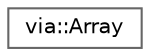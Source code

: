digraph "Graphical Class Hierarchy"
{
 // LATEX_PDF_SIZE
  bgcolor="transparent";
  edge [fontname=Helvetica,fontsize=10,labelfontname=Helvetica,labelfontsize=10];
  node [fontname=Helvetica,fontsize=10,shape=box,height=0.2,width=0.4];
  rankdir="LR";
  Node0 [id="Node000000",label="via::Array",height=0.2,width=0.4,color="grey40", fillcolor="white", style="filled",URL="$structvia_1_1Array.html",tooltip="A growable, dynamically sized array of Value elements."];
}
